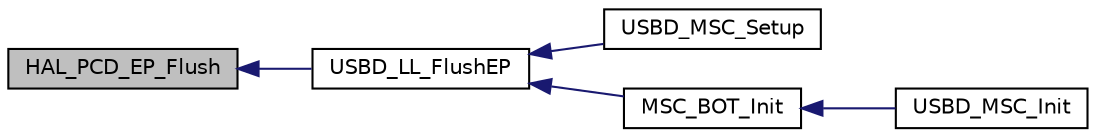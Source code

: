 digraph "HAL_PCD_EP_Flush"
{
  edge [fontname="Helvetica",fontsize="10",labelfontname="Helvetica",labelfontsize="10"];
  node [fontname="Helvetica",fontsize="10",shape=record];
  rankdir="LR";
  Node20 [label="HAL_PCD_EP_Flush",height=0.2,width=0.4,color="black", fillcolor="grey75", style="filled", fontcolor="black"];
  Node20 -> Node21 [dir="back",color="midnightblue",fontsize="10",style="solid",fontname="Helvetica"];
  Node21 [label="USBD_LL_FlushEP",height=0.2,width=0.4,color="black", fillcolor="white", style="filled",URL="$group___u_s_b_d___c_o_r_e___exported___functions_prototype.html#ga10080ed9555110afba809de968314985",tooltip="Flushes an endpoint of the Low Level Driver. "];
  Node21 -> Node22 [dir="back",color="midnightblue",fontsize="10",style="solid",fontname="Helvetica"];
  Node22 [label="USBD_MSC_Setup",height=0.2,width=0.4,color="black", fillcolor="white", style="filled",URL="$group___m_s_c___c_o_r_e___private___functions.html#gaf7c2344d42242f52ce4e1f9d68c7b0b9",tooltip="USBD_MSC_Setup Handle the MSC specific requests. "];
  Node21 -> Node23 [dir="back",color="midnightblue",fontsize="10",style="solid",fontname="Helvetica"];
  Node23 [label="MSC_BOT_Init",height=0.2,width=0.4,color="black", fillcolor="white", style="filled",URL="$group___m_s_c___b_o_t___private___functions.html#ga72d092a9c1f743f9b0e2a998baa2360e",tooltip="MSC_BOT_Init Initialize the BOT Process. "];
  Node23 -> Node24 [dir="back",color="midnightblue",fontsize="10",style="solid",fontname="Helvetica"];
  Node24 [label="USBD_MSC_Init",height=0.2,width=0.4,color="black", fillcolor="white", style="filled",URL="$group___m_s_c___c_o_r_e___private___functions.html#gafe6062fbb86344c0d4339601d2fe0de1",tooltip="USBD_MSC_Init Initialize the mass storage configuration. "];
}
